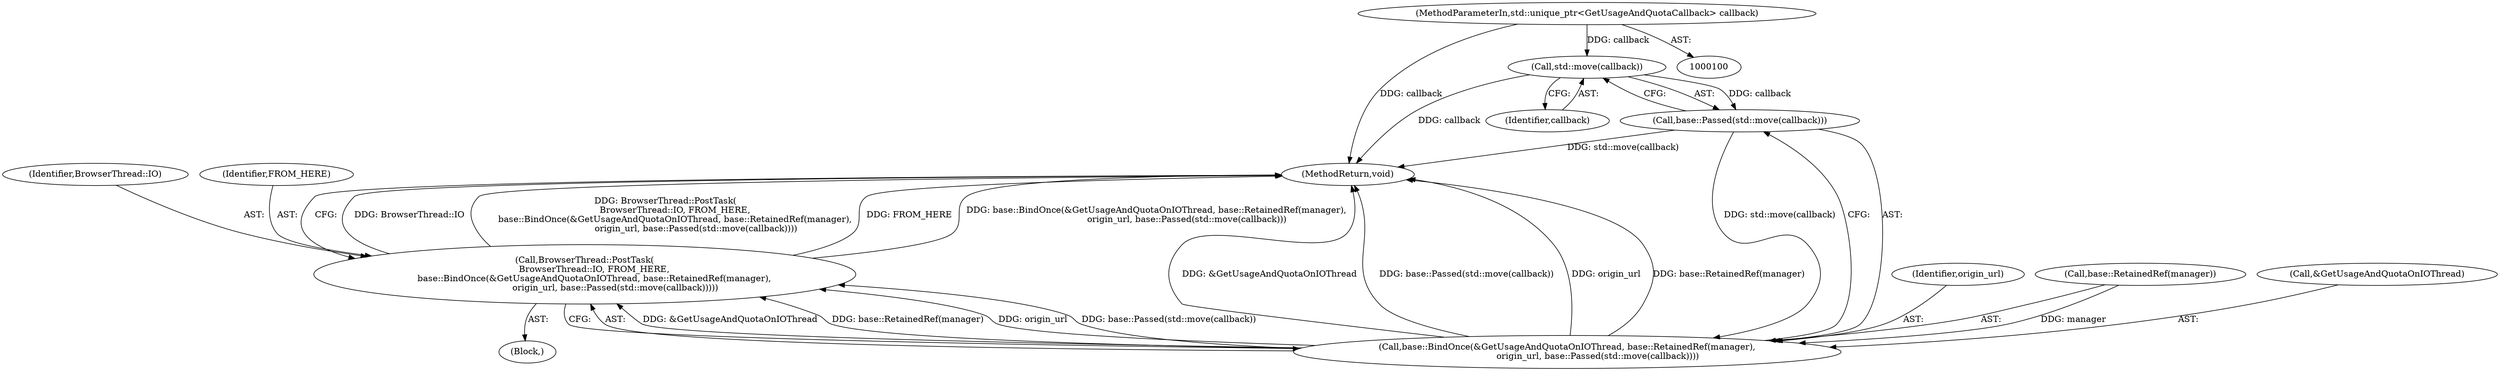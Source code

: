 digraph "0_Chrome_3c8e4852477d5b1e2da877808c998dc57db9460f_32@API" {
"1000135" [label="(Call,std::move(callback))"];
"1000102" [label="(MethodParameterIn,std::unique_ptr<GetUsageAndQuotaCallback> callback)"];
"1000134" [label="(Call,base::Passed(std::move(callback)))"];
"1000128" [label="(Call,base::BindOnce(&GetUsageAndQuotaOnIOThread, base::RetainedRef(manager),\n                      origin_url, base::Passed(std::move(callback))))"];
"1000125" [label="(Call,BrowserThread::PostTask(\n       BrowserThread::IO, FROM_HERE,\n       base::BindOnce(&GetUsageAndQuotaOnIOThread, base::RetainedRef(manager),\n                      origin_url, base::Passed(std::move(callback)))))"];
"1000133" [label="(Identifier,origin_url)"];
"1000135" [label="(Call,std::move(callback))"];
"1000103" [label="(Block,)"];
"1000126" [label="(Identifier,BrowserThread::IO)"];
"1000131" [label="(Call,base::RetainedRef(manager))"];
"1000137" [label="(MethodReturn,void)"];
"1000129" [label="(Call,&GetUsageAndQuotaOnIOThread)"];
"1000134" [label="(Call,base::Passed(std::move(callback)))"];
"1000102" [label="(MethodParameterIn,std::unique_ptr<GetUsageAndQuotaCallback> callback)"];
"1000125" [label="(Call,BrowserThread::PostTask(\n       BrowserThread::IO, FROM_HERE,\n       base::BindOnce(&GetUsageAndQuotaOnIOThread, base::RetainedRef(manager),\n                      origin_url, base::Passed(std::move(callback)))))"];
"1000127" [label="(Identifier,FROM_HERE)"];
"1000128" [label="(Call,base::BindOnce(&GetUsageAndQuotaOnIOThread, base::RetainedRef(manager),\n                      origin_url, base::Passed(std::move(callback))))"];
"1000136" [label="(Identifier,callback)"];
"1000135" -> "1000134"  [label="AST: "];
"1000135" -> "1000136"  [label="CFG: "];
"1000136" -> "1000135"  [label="AST: "];
"1000134" -> "1000135"  [label="CFG: "];
"1000135" -> "1000137"  [label="DDG: callback"];
"1000135" -> "1000134"  [label="DDG: callback"];
"1000102" -> "1000135"  [label="DDG: callback"];
"1000102" -> "1000100"  [label="AST: "];
"1000102" -> "1000137"  [label="DDG: callback"];
"1000134" -> "1000128"  [label="AST: "];
"1000128" -> "1000134"  [label="CFG: "];
"1000134" -> "1000137"  [label="DDG: std::move(callback)"];
"1000134" -> "1000128"  [label="DDG: std::move(callback)"];
"1000128" -> "1000125"  [label="AST: "];
"1000129" -> "1000128"  [label="AST: "];
"1000131" -> "1000128"  [label="AST: "];
"1000133" -> "1000128"  [label="AST: "];
"1000125" -> "1000128"  [label="CFG: "];
"1000128" -> "1000137"  [label="DDG: &GetUsageAndQuotaOnIOThread"];
"1000128" -> "1000137"  [label="DDG: base::Passed(std::move(callback))"];
"1000128" -> "1000137"  [label="DDG: origin_url"];
"1000128" -> "1000137"  [label="DDG: base::RetainedRef(manager)"];
"1000128" -> "1000125"  [label="DDG: &GetUsageAndQuotaOnIOThread"];
"1000128" -> "1000125"  [label="DDG: base::RetainedRef(manager)"];
"1000128" -> "1000125"  [label="DDG: origin_url"];
"1000128" -> "1000125"  [label="DDG: base::Passed(std::move(callback))"];
"1000131" -> "1000128"  [label="DDG: manager"];
"1000125" -> "1000103"  [label="AST: "];
"1000126" -> "1000125"  [label="AST: "];
"1000127" -> "1000125"  [label="AST: "];
"1000137" -> "1000125"  [label="CFG: "];
"1000125" -> "1000137"  [label="DDG: BrowserThread::IO"];
"1000125" -> "1000137"  [label="DDG: BrowserThread::PostTask(\n       BrowserThread::IO, FROM_HERE,\n       base::BindOnce(&GetUsageAndQuotaOnIOThread, base::RetainedRef(manager),\n                      origin_url, base::Passed(std::move(callback))))"];
"1000125" -> "1000137"  [label="DDG: FROM_HERE"];
"1000125" -> "1000137"  [label="DDG: base::BindOnce(&GetUsageAndQuotaOnIOThread, base::RetainedRef(manager),\n                      origin_url, base::Passed(std::move(callback)))"];
}
